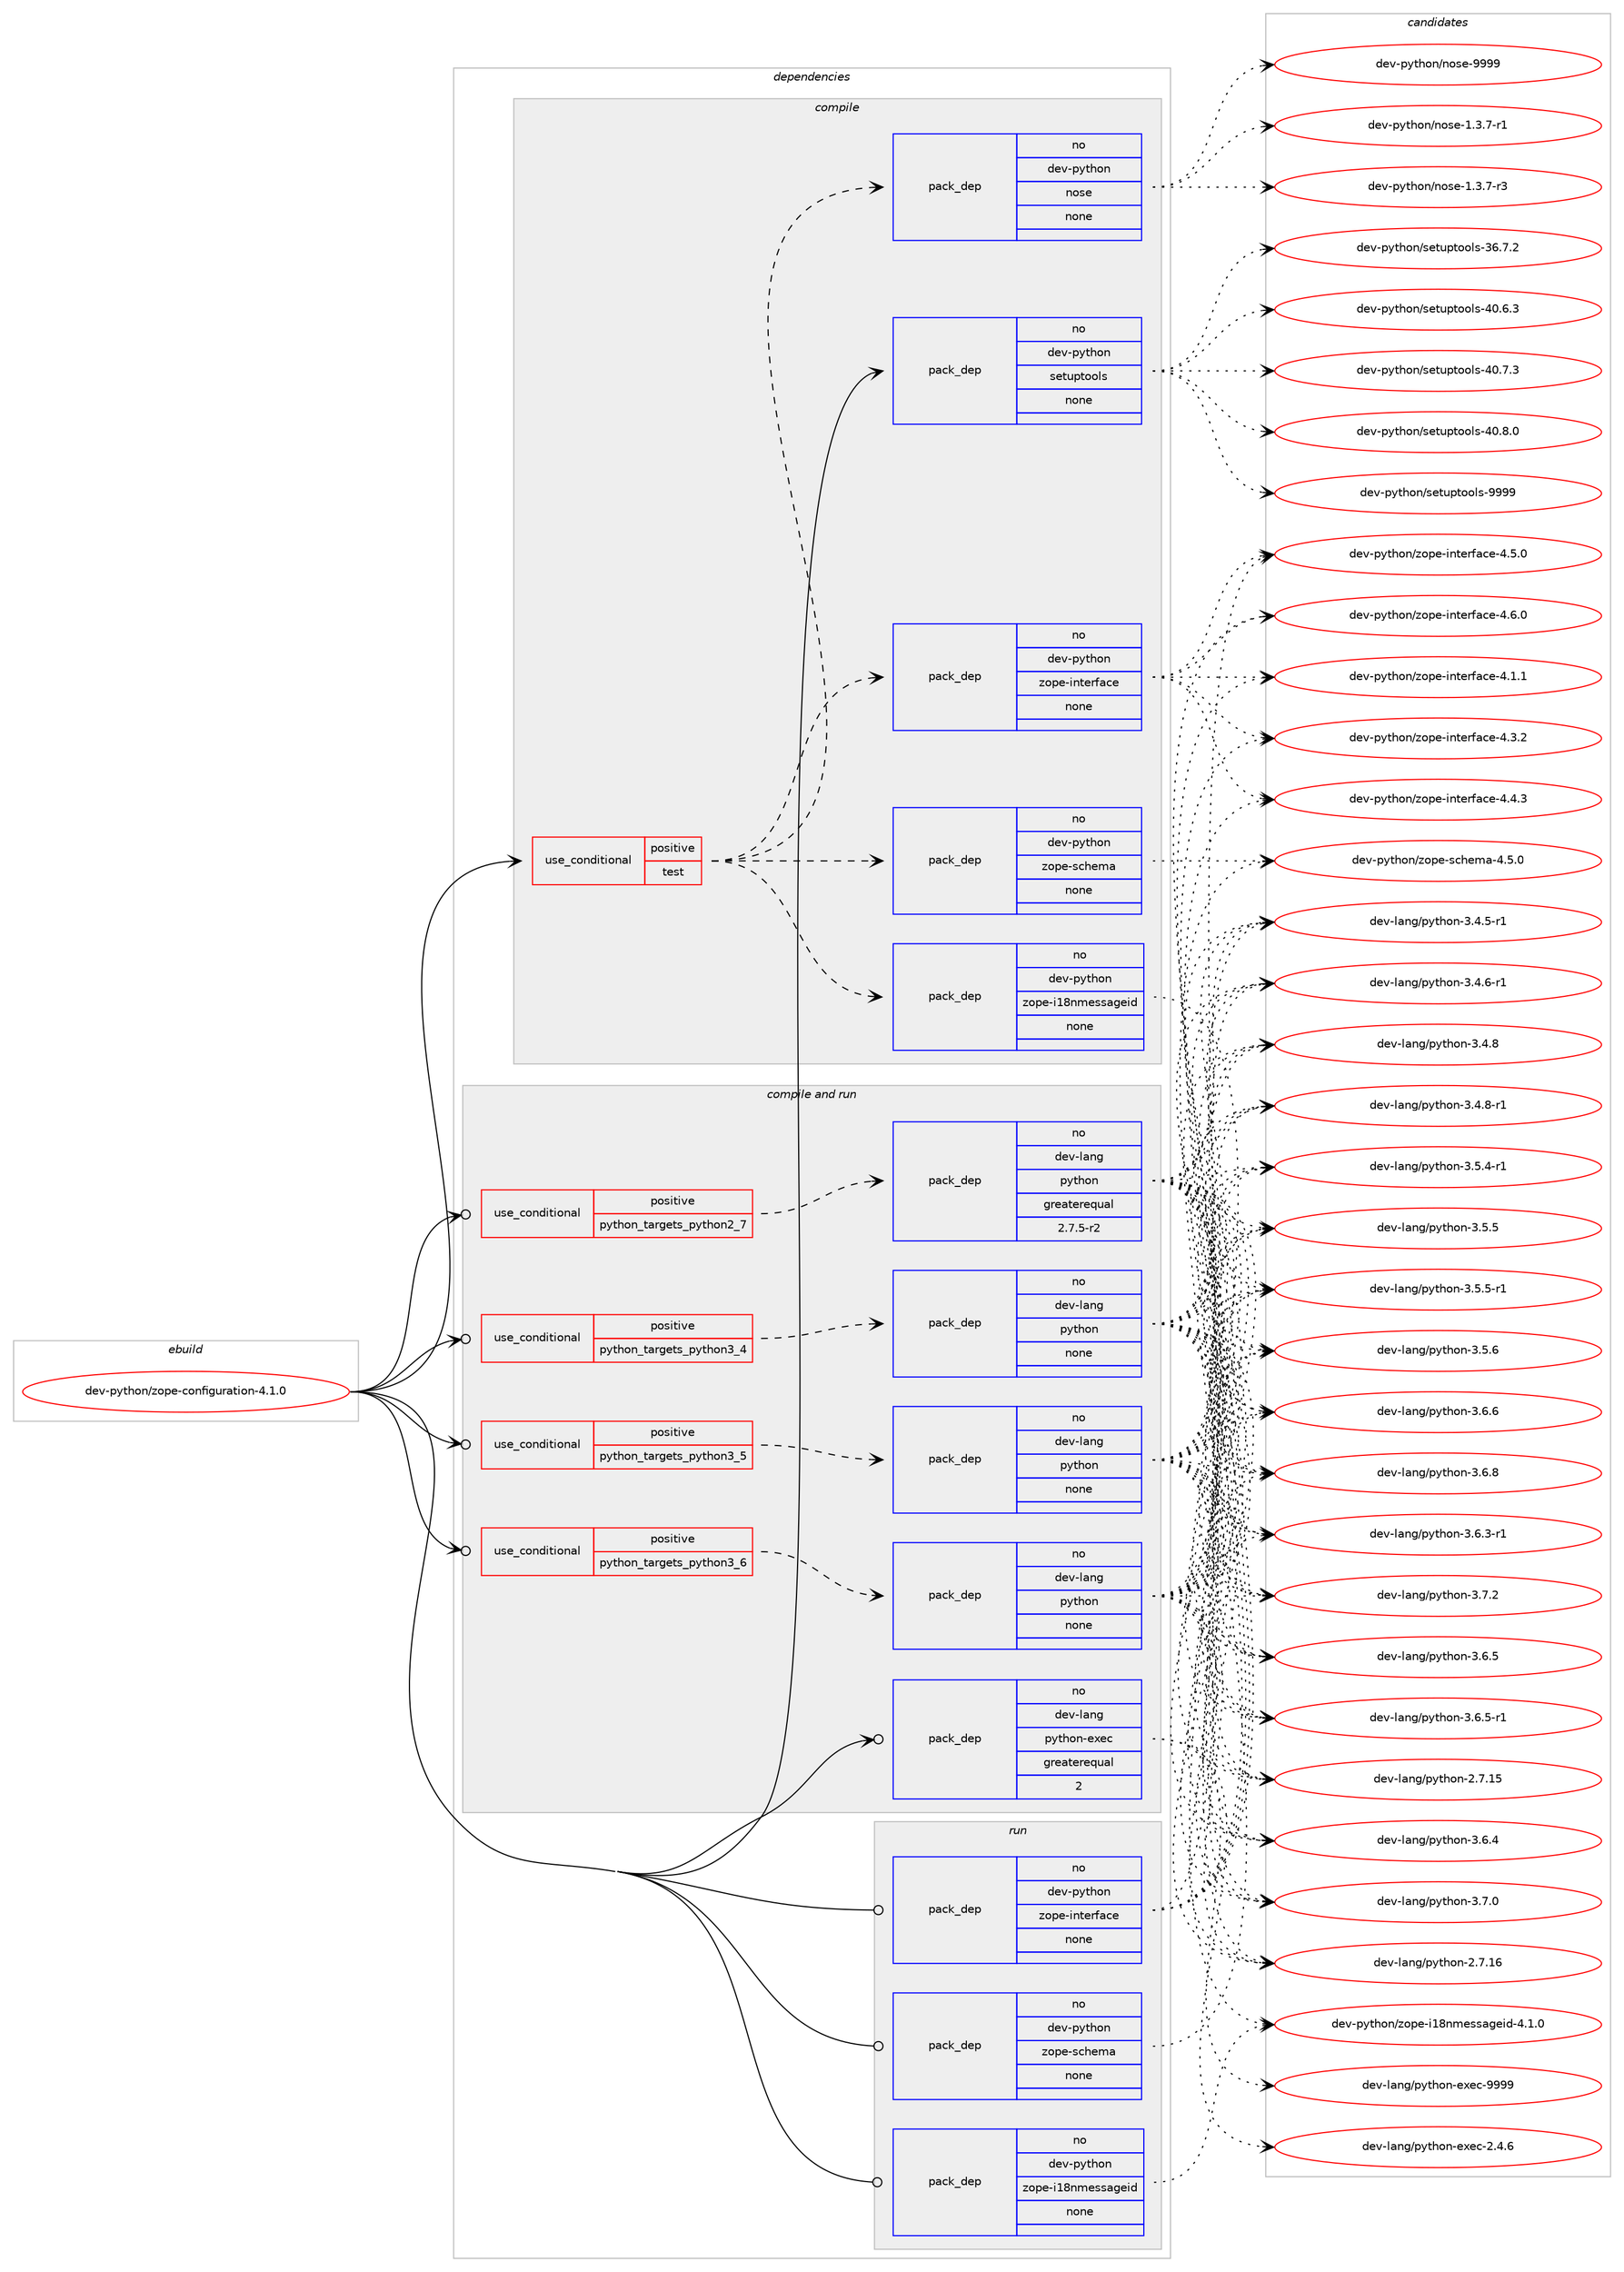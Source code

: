 digraph prolog {

# *************
# Graph options
# *************

newrank=true;
concentrate=true;
compound=true;
graph [rankdir=LR,fontname=Helvetica,fontsize=10,ranksep=1.5];#, ranksep=2.5, nodesep=0.2];
edge  [arrowhead=vee];
node  [fontname=Helvetica,fontsize=10];

# **********
# The ebuild
# **********

subgraph cluster_leftcol {
color=gray;
rank=same;
label=<<i>ebuild</i>>;
id [label="dev-python/zope-configuration-4.1.0", color=red, width=4, href="../dev-python/zope-configuration-4.1.0.svg"];
}

# ****************
# The dependencies
# ****************

subgraph cluster_midcol {
color=gray;
label=<<i>dependencies</i>>;
subgraph cluster_compile {
fillcolor="#eeeeee";
style=filled;
label=<<i>compile</i>>;
subgraph cond387284 {
dependency1449289 [label=<<TABLE BORDER="0" CELLBORDER="1" CELLSPACING="0" CELLPADDING="4"><TR><TD ROWSPAN="3" CELLPADDING="10">use_conditional</TD></TR><TR><TD>positive</TD></TR><TR><TD>test</TD></TR></TABLE>>, shape=none, color=red];
subgraph pack1038632 {
dependency1449290 [label=<<TABLE BORDER="0" CELLBORDER="1" CELLSPACING="0" CELLPADDING="4" WIDTH="220"><TR><TD ROWSPAN="6" CELLPADDING="30">pack_dep</TD></TR><TR><TD WIDTH="110">no</TD></TR><TR><TD>dev-python</TD></TR><TR><TD>zope-i18nmessageid</TD></TR><TR><TD>none</TD></TR><TR><TD></TD></TR></TABLE>>, shape=none, color=blue];
}
dependency1449289:e -> dependency1449290:w [weight=20,style="dashed",arrowhead="vee"];
subgraph pack1038633 {
dependency1449291 [label=<<TABLE BORDER="0" CELLBORDER="1" CELLSPACING="0" CELLPADDING="4" WIDTH="220"><TR><TD ROWSPAN="6" CELLPADDING="30">pack_dep</TD></TR><TR><TD WIDTH="110">no</TD></TR><TR><TD>dev-python</TD></TR><TR><TD>zope-interface</TD></TR><TR><TD>none</TD></TR><TR><TD></TD></TR></TABLE>>, shape=none, color=blue];
}
dependency1449289:e -> dependency1449291:w [weight=20,style="dashed",arrowhead="vee"];
subgraph pack1038634 {
dependency1449292 [label=<<TABLE BORDER="0" CELLBORDER="1" CELLSPACING="0" CELLPADDING="4" WIDTH="220"><TR><TD ROWSPAN="6" CELLPADDING="30">pack_dep</TD></TR><TR><TD WIDTH="110">no</TD></TR><TR><TD>dev-python</TD></TR><TR><TD>zope-schema</TD></TR><TR><TD>none</TD></TR><TR><TD></TD></TR></TABLE>>, shape=none, color=blue];
}
dependency1449289:e -> dependency1449292:w [weight=20,style="dashed",arrowhead="vee"];
subgraph pack1038635 {
dependency1449293 [label=<<TABLE BORDER="0" CELLBORDER="1" CELLSPACING="0" CELLPADDING="4" WIDTH="220"><TR><TD ROWSPAN="6" CELLPADDING="30">pack_dep</TD></TR><TR><TD WIDTH="110">no</TD></TR><TR><TD>dev-python</TD></TR><TR><TD>nose</TD></TR><TR><TD>none</TD></TR><TR><TD></TD></TR></TABLE>>, shape=none, color=blue];
}
dependency1449289:e -> dependency1449293:w [weight=20,style="dashed",arrowhead="vee"];
}
id:e -> dependency1449289:w [weight=20,style="solid",arrowhead="vee"];
subgraph pack1038636 {
dependency1449294 [label=<<TABLE BORDER="0" CELLBORDER="1" CELLSPACING="0" CELLPADDING="4" WIDTH="220"><TR><TD ROWSPAN="6" CELLPADDING="30">pack_dep</TD></TR><TR><TD WIDTH="110">no</TD></TR><TR><TD>dev-python</TD></TR><TR><TD>setuptools</TD></TR><TR><TD>none</TD></TR><TR><TD></TD></TR></TABLE>>, shape=none, color=blue];
}
id:e -> dependency1449294:w [weight=20,style="solid",arrowhead="vee"];
}
subgraph cluster_compileandrun {
fillcolor="#eeeeee";
style=filled;
label=<<i>compile and run</i>>;
subgraph cond387285 {
dependency1449295 [label=<<TABLE BORDER="0" CELLBORDER="1" CELLSPACING="0" CELLPADDING="4"><TR><TD ROWSPAN="3" CELLPADDING="10">use_conditional</TD></TR><TR><TD>positive</TD></TR><TR><TD>python_targets_python2_7</TD></TR></TABLE>>, shape=none, color=red];
subgraph pack1038637 {
dependency1449296 [label=<<TABLE BORDER="0" CELLBORDER="1" CELLSPACING="0" CELLPADDING="4" WIDTH="220"><TR><TD ROWSPAN="6" CELLPADDING="30">pack_dep</TD></TR><TR><TD WIDTH="110">no</TD></TR><TR><TD>dev-lang</TD></TR><TR><TD>python</TD></TR><TR><TD>greaterequal</TD></TR><TR><TD>2.7.5-r2</TD></TR></TABLE>>, shape=none, color=blue];
}
dependency1449295:e -> dependency1449296:w [weight=20,style="dashed",arrowhead="vee"];
}
id:e -> dependency1449295:w [weight=20,style="solid",arrowhead="odotvee"];
subgraph cond387286 {
dependency1449297 [label=<<TABLE BORDER="0" CELLBORDER="1" CELLSPACING="0" CELLPADDING="4"><TR><TD ROWSPAN="3" CELLPADDING="10">use_conditional</TD></TR><TR><TD>positive</TD></TR><TR><TD>python_targets_python3_4</TD></TR></TABLE>>, shape=none, color=red];
subgraph pack1038638 {
dependency1449298 [label=<<TABLE BORDER="0" CELLBORDER="1" CELLSPACING="0" CELLPADDING="4" WIDTH="220"><TR><TD ROWSPAN="6" CELLPADDING="30">pack_dep</TD></TR><TR><TD WIDTH="110">no</TD></TR><TR><TD>dev-lang</TD></TR><TR><TD>python</TD></TR><TR><TD>none</TD></TR><TR><TD></TD></TR></TABLE>>, shape=none, color=blue];
}
dependency1449297:e -> dependency1449298:w [weight=20,style="dashed",arrowhead="vee"];
}
id:e -> dependency1449297:w [weight=20,style="solid",arrowhead="odotvee"];
subgraph cond387287 {
dependency1449299 [label=<<TABLE BORDER="0" CELLBORDER="1" CELLSPACING="0" CELLPADDING="4"><TR><TD ROWSPAN="3" CELLPADDING="10">use_conditional</TD></TR><TR><TD>positive</TD></TR><TR><TD>python_targets_python3_5</TD></TR></TABLE>>, shape=none, color=red];
subgraph pack1038639 {
dependency1449300 [label=<<TABLE BORDER="0" CELLBORDER="1" CELLSPACING="0" CELLPADDING="4" WIDTH="220"><TR><TD ROWSPAN="6" CELLPADDING="30">pack_dep</TD></TR><TR><TD WIDTH="110">no</TD></TR><TR><TD>dev-lang</TD></TR><TR><TD>python</TD></TR><TR><TD>none</TD></TR><TR><TD></TD></TR></TABLE>>, shape=none, color=blue];
}
dependency1449299:e -> dependency1449300:w [weight=20,style="dashed",arrowhead="vee"];
}
id:e -> dependency1449299:w [weight=20,style="solid",arrowhead="odotvee"];
subgraph cond387288 {
dependency1449301 [label=<<TABLE BORDER="0" CELLBORDER="1" CELLSPACING="0" CELLPADDING="4"><TR><TD ROWSPAN="3" CELLPADDING="10">use_conditional</TD></TR><TR><TD>positive</TD></TR><TR><TD>python_targets_python3_6</TD></TR></TABLE>>, shape=none, color=red];
subgraph pack1038640 {
dependency1449302 [label=<<TABLE BORDER="0" CELLBORDER="1" CELLSPACING="0" CELLPADDING="4" WIDTH="220"><TR><TD ROWSPAN="6" CELLPADDING="30">pack_dep</TD></TR><TR><TD WIDTH="110">no</TD></TR><TR><TD>dev-lang</TD></TR><TR><TD>python</TD></TR><TR><TD>none</TD></TR><TR><TD></TD></TR></TABLE>>, shape=none, color=blue];
}
dependency1449301:e -> dependency1449302:w [weight=20,style="dashed",arrowhead="vee"];
}
id:e -> dependency1449301:w [weight=20,style="solid",arrowhead="odotvee"];
subgraph pack1038641 {
dependency1449303 [label=<<TABLE BORDER="0" CELLBORDER="1" CELLSPACING="0" CELLPADDING="4" WIDTH="220"><TR><TD ROWSPAN="6" CELLPADDING="30">pack_dep</TD></TR><TR><TD WIDTH="110">no</TD></TR><TR><TD>dev-lang</TD></TR><TR><TD>python-exec</TD></TR><TR><TD>greaterequal</TD></TR><TR><TD>2</TD></TR></TABLE>>, shape=none, color=blue];
}
id:e -> dependency1449303:w [weight=20,style="solid",arrowhead="odotvee"];
}
subgraph cluster_run {
fillcolor="#eeeeee";
style=filled;
label=<<i>run</i>>;
subgraph pack1038642 {
dependency1449304 [label=<<TABLE BORDER="0" CELLBORDER="1" CELLSPACING="0" CELLPADDING="4" WIDTH="220"><TR><TD ROWSPAN="6" CELLPADDING="30">pack_dep</TD></TR><TR><TD WIDTH="110">no</TD></TR><TR><TD>dev-python</TD></TR><TR><TD>zope-i18nmessageid</TD></TR><TR><TD>none</TD></TR><TR><TD></TD></TR></TABLE>>, shape=none, color=blue];
}
id:e -> dependency1449304:w [weight=20,style="solid",arrowhead="odot"];
subgraph pack1038643 {
dependency1449305 [label=<<TABLE BORDER="0" CELLBORDER="1" CELLSPACING="0" CELLPADDING="4" WIDTH="220"><TR><TD ROWSPAN="6" CELLPADDING="30">pack_dep</TD></TR><TR><TD WIDTH="110">no</TD></TR><TR><TD>dev-python</TD></TR><TR><TD>zope-interface</TD></TR><TR><TD>none</TD></TR><TR><TD></TD></TR></TABLE>>, shape=none, color=blue];
}
id:e -> dependency1449305:w [weight=20,style="solid",arrowhead="odot"];
subgraph pack1038644 {
dependency1449306 [label=<<TABLE BORDER="0" CELLBORDER="1" CELLSPACING="0" CELLPADDING="4" WIDTH="220"><TR><TD ROWSPAN="6" CELLPADDING="30">pack_dep</TD></TR><TR><TD WIDTH="110">no</TD></TR><TR><TD>dev-python</TD></TR><TR><TD>zope-schema</TD></TR><TR><TD>none</TD></TR><TR><TD></TD></TR></TABLE>>, shape=none, color=blue];
}
id:e -> dependency1449306:w [weight=20,style="solid",arrowhead="odot"];
}
}

# **************
# The candidates
# **************

subgraph cluster_choices {
rank=same;
color=gray;
label=<<i>candidates</i>>;

subgraph choice1038632 {
color=black;
nodesep=1;
choice100101118451121211161041111104712211111210145105495611010910111511597103101105100455246494648 [label="dev-python/zope-i18nmessageid-4.1.0", color=red, width=4,href="../dev-python/zope-i18nmessageid-4.1.0.svg"];
dependency1449290:e -> choice100101118451121211161041111104712211111210145105495611010910111511597103101105100455246494648:w [style=dotted,weight="100"];
}
subgraph choice1038633 {
color=black;
nodesep=1;
choice1001011184511212111610411111047122111112101451051101161011141029799101455246494649 [label="dev-python/zope-interface-4.1.1", color=red, width=4,href="../dev-python/zope-interface-4.1.1.svg"];
choice1001011184511212111610411111047122111112101451051101161011141029799101455246514650 [label="dev-python/zope-interface-4.3.2", color=red, width=4,href="../dev-python/zope-interface-4.3.2.svg"];
choice1001011184511212111610411111047122111112101451051101161011141029799101455246524651 [label="dev-python/zope-interface-4.4.3", color=red, width=4,href="../dev-python/zope-interface-4.4.3.svg"];
choice1001011184511212111610411111047122111112101451051101161011141029799101455246534648 [label="dev-python/zope-interface-4.5.0", color=red, width=4,href="../dev-python/zope-interface-4.5.0.svg"];
choice1001011184511212111610411111047122111112101451051101161011141029799101455246544648 [label="dev-python/zope-interface-4.6.0", color=red, width=4,href="../dev-python/zope-interface-4.6.0.svg"];
dependency1449291:e -> choice1001011184511212111610411111047122111112101451051101161011141029799101455246494649:w [style=dotted,weight="100"];
dependency1449291:e -> choice1001011184511212111610411111047122111112101451051101161011141029799101455246514650:w [style=dotted,weight="100"];
dependency1449291:e -> choice1001011184511212111610411111047122111112101451051101161011141029799101455246524651:w [style=dotted,weight="100"];
dependency1449291:e -> choice1001011184511212111610411111047122111112101451051101161011141029799101455246534648:w [style=dotted,weight="100"];
dependency1449291:e -> choice1001011184511212111610411111047122111112101451051101161011141029799101455246544648:w [style=dotted,weight="100"];
}
subgraph choice1038634 {
color=black;
nodesep=1;
choice1001011184511212111610411111047122111112101451159910410110997455246534648 [label="dev-python/zope-schema-4.5.0", color=red, width=4,href="../dev-python/zope-schema-4.5.0.svg"];
dependency1449292:e -> choice1001011184511212111610411111047122111112101451159910410110997455246534648:w [style=dotted,weight="100"];
}
subgraph choice1038635 {
color=black;
nodesep=1;
choice10010111845112121116104111110471101111151014549465146554511449 [label="dev-python/nose-1.3.7-r1", color=red, width=4,href="../dev-python/nose-1.3.7-r1.svg"];
choice10010111845112121116104111110471101111151014549465146554511451 [label="dev-python/nose-1.3.7-r3", color=red, width=4,href="../dev-python/nose-1.3.7-r3.svg"];
choice10010111845112121116104111110471101111151014557575757 [label="dev-python/nose-9999", color=red, width=4,href="../dev-python/nose-9999.svg"];
dependency1449293:e -> choice10010111845112121116104111110471101111151014549465146554511449:w [style=dotted,weight="100"];
dependency1449293:e -> choice10010111845112121116104111110471101111151014549465146554511451:w [style=dotted,weight="100"];
dependency1449293:e -> choice10010111845112121116104111110471101111151014557575757:w [style=dotted,weight="100"];
}
subgraph choice1038636 {
color=black;
nodesep=1;
choice100101118451121211161041111104711510111611711211611111110811545515446554650 [label="dev-python/setuptools-36.7.2", color=red, width=4,href="../dev-python/setuptools-36.7.2.svg"];
choice100101118451121211161041111104711510111611711211611111110811545524846544651 [label="dev-python/setuptools-40.6.3", color=red, width=4,href="../dev-python/setuptools-40.6.3.svg"];
choice100101118451121211161041111104711510111611711211611111110811545524846554651 [label="dev-python/setuptools-40.7.3", color=red, width=4,href="../dev-python/setuptools-40.7.3.svg"];
choice100101118451121211161041111104711510111611711211611111110811545524846564648 [label="dev-python/setuptools-40.8.0", color=red, width=4,href="../dev-python/setuptools-40.8.0.svg"];
choice10010111845112121116104111110471151011161171121161111111081154557575757 [label="dev-python/setuptools-9999", color=red, width=4,href="../dev-python/setuptools-9999.svg"];
dependency1449294:e -> choice100101118451121211161041111104711510111611711211611111110811545515446554650:w [style=dotted,weight="100"];
dependency1449294:e -> choice100101118451121211161041111104711510111611711211611111110811545524846544651:w [style=dotted,weight="100"];
dependency1449294:e -> choice100101118451121211161041111104711510111611711211611111110811545524846554651:w [style=dotted,weight="100"];
dependency1449294:e -> choice100101118451121211161041111104711510111611711211611111110811545524846564648:w [style=dotted,weight="100"];
dependency1449294:e -> choice10010111845112121116104111110471151011161171121161111111081154557575757:w [style=dotted,weight="100"];
}
subgraph choice1038637 {
color=black;
nodesep=1;
choice10010111845108971101034711212111610411111045504655464953 [label="dev-lang/python-2.7.15", color=red, width=4,href="../dev-lang/python-2.7.15.svg"];
choice10010111845108971101034711212111610411111045504655464954 [label="dev-lang/python-2.7.16", color=red, width=4,href="../dev-lang/python-2.7.16.svg"];
choice1001011184510897110103471121211161041111104551465246534511449 [label="dev-lang/python-3.4.5-r1", color=red, width=4,href="../dev-lang/python-3.4.5-r1.svg"];
choice1001011184510897110103471121211161041111104551465246544511449 [label="dev-lang/python-3.4.6-r1", color=red, width=4,href="../dev-lang/python-3.4.6-r1.svg"];
choice100101118451089711010347112121116104111110455146524656 [label="dev-lang/python-3.4.8", color=red, width=4,href="../dev-lang/python-3.4.8.svg"];
choice1001011184510897110103471121211161041111104551465246564511449 [label="dev-lang/python-3.4.8-r1", color=red, width=4,href="../dev-lang/python-3.4.8-r1.svg"];
choice1001011184510897110103471121211161041111104551465346524511449 [label="dev-lang/python-3.5.4-r1", color=red, width=4,href="../dev-lang/python-3.5.4-r1.svg"];
choice100101118451089711010347112121116104111110455146534653 [label="dev-lang/python-3.5.5", color=red, width=4,href="../dev-lang/python-3.5.5.svg"];
choice1001011184510897110103471121211161041111104551465346534511449 [label="dev-lang/python-3.5.5-r1", color=red, width=4,href="../dev-lang/python-3.5.5-r1.svg"];
choice100101118451089711010347112121116104111110455146534654 [label="dev-lang/python-3.5.6", color=red, width=4,href="../dev-lang/python-3.5.6.svg"];
choice1001011184510897110103471121211161041111104551465446514511449 [label="dev-lang/python-3.6.3-r1", color=red, width=4,href="../dev-lang/python-3.6.3-r1.svg"];
choice100101118451089711010347112121116104111110455146544652 [label="dev-lang/python-3.6.4", color=red, width=4,href="../dev-lang/python-3.6.4.svg"];
choice100101118451089711010347112121116104111110455146544653 [label="dev-lang/python-3.6.5", color=red, width=4,href="../dev-lang/python-3.6.5.svg"];
choice1001011184510897110103471121211161041111104551465446534511449 [label="dev-lang/python-3.6.5-r1", color=red, width=4,href="../dev-lang/python-3.6.5-r1.svg"];
choice100101118451089711010347112121116104111110455146544654 [label="dev-lang/python-3.6.6", color=red, width=4,href="../dev-lang/python-3.6.6.svg"];
choice100101118451089711010347112121116104111110455146544656 [label="dev-lang/python-3.6.8", color=red, width=4,href="../dev-lang/python-3.6.8.svg"];
choice100101118451089711010347112121116104111110455146554648 [label="dev-lang/python-3.7.0", color=red, width=4,href="../dev-lang/python-3.7.0.svg"];
choice100101118451089711010347112121116104111110455146554650 [label="dev-lang/python-3.7.2", color=red, width=4,href="../dev-lang/python-3.7.2.svg"];
dependency1449296:e -> choice10010111845108971101034711212111610411111045504655464953:w [style=dotted,weight="100"];
dependency1449296:e -> choice10010111845108971101034711212111610411111045504655464954:w [style=dotted,weight="100"];
dependency1449296:e -> choice1001011184510897110103471121211161041111104551465246534511449:w [style=dotted,weight="100"];
dependency1449296:e -> choice1001011184510897110103471121211161041111104551465246544511449:w [style=dotted,weight="100"];
dependency1449296:e -> choice100101118451089711010347112121116104111110455146524656:w [style=dotted,weight="100"];
dependency1449296:e -> choice1001011184510897110103471121211161041111104551465246564511449:w [style=dotted,weight="100"];
dependency1449296:e -> choice1001011184510897110103471121211161041111104551465346524511449:w [style=dotted,weight="100"];
dependency1449296:e -> choice100101118451089711010347112121116104111110455146534653:w [style=dotted,weight="100"];
dependency1449296:e -> choice1001011184510897110103471121211161041111104551465346534511449:w [style=dotted,weight="100"];
dependency1449296:e -> choice100101118451089711010347112121116104111110455146534654:w [style=dotted,weight="100"];
dependency1449296:e -> choice1001011184510897110103471121211161041111104551465446514511449:w [style=dotted,weight="100"];
dependency1449296:e -> choice100101118451089711010347112121116104111110455146544652:w [style=dotted,weight="100"];
dependency1449296:e -> choice100101118451089711010347112121116104111110455146544653:w [style=dotted,weight="100"];
dependency1449296:e -> choice1001011184510897110103471121211161041111104551465446534511449:w [style=dotted,weight="100"];
dependency1449296:e -> choice100101118451089711010347112121116104111110455146544654:w [style=dotted,weight="100"];
dependency1449296:e -> choice100101118451089711010347112121116104111110455146544656:w [style=dotted,weight="100"];
dependency1449296:e -> choice100101118451089711010347112121116104111110455146554648:w [style=dotted,weight="100"];
dependency1449296:e -> choice100101118451089711010347112121116104111110455146554650:w [style=dotted,weight="100"];
}
subgraph choice1038638 {
color=black;
nodesep=1;
choice10010111845108971101034711212111610411111045504655464953 [label="dev-lang/python-2.7.15", color=red, width=4,href="../dev-lang/python-2.7.15.svg"];
choice10010111845108971101034711212111610411111045504655464954 [label="dev-lang/python-2.7.16", color=red, width=4,href="../dev-lang/python-2.7.16.svg"];
choice1001011184510897110103471121211161041111104551465246534511449 [label="dev-lang/python-3.4.5-r1", color=red, width=4,href="../dev-lang/python-3.4.5-r1.svg"];
choice1001011184510897110103471121211161041111104551465246544511449 [label="dev-lang/python-3.4.6-r1", color=red, width=4,href="../dev-lang/python-3.4.6-r1.svg"];
choice100101118451089711010347112121116104111110455146524656 [label="dev-lang/python-3.4.8", color=red, width=4,href="../dev-lang/python-3.4.8.svg"];
choice1001011184510897110103471121211161041111104551465246564511449 [label="dev-lang/python-3.4.8-r1", color=red, width=4,href="../dev-lang/python-3.4.8-r1.svg"];
choice1001011184510897110103471121211161041111104551465346524511449 [label="dev-lang/python-3.5.4-r1", color=red, width=4,href="../dev-lang/python-3.5.4-r1.svg"];
choice100101118451089711010347112121116104111110455146534653 [label="dev-lang/python-3.5.5", color=red, width=4,href="../dev-lang/python-3.5.5.svg"];
choice1001011184510897110103471121211161041111104551465346534511449 [label="dev-lang/python-3.5.5-r1", color=red, width=4,href="../dev-lang/python-3.5.5-r1.svg"];
choice100101118451089711010347112121116104111110455146534654 [label="dev-lang/python-3.5.6", color=red, width=4,href="../dev-lang/python-3.5.6.svg"];
choice1001011184510897110103471121211161041111104551465446514511449 [label="dev-lang/python-3.6.3-r1", color=red, width=4,href="../dev-lang/python-3.6.3-r1.svg"];
choice100101118451089711010347112121116104111110455146544652 [label="dev-lang/python-3.6.4", color=red, width=4,href="../dev-lang/python-3.6.4.svg"];
choice100101118451089711010347112121116104111110455146544653 [label="dev-lang/python-3.6.5", color=red, width=4,href="../dev-lang/python-3.6.5.svg"];
choice1001011184510897110103471121211161041111104551465446534511449 [label="dev-lang/python-3.6.5-r1", color=red, width=4,href="../dev-lang/python-3.6.5-r1.svg"];
choice100101118451089711010347112121116104111110455146544654 [label="dev-lang/python-3.6.6", color=red, width=4,href="../dev-lang/python-3.6.6.svg"];
choice100101118451089711010347112121116104111110455146544656 [label="dev-lang/python-3.6.8", color=red, width=4,href="../dev-lang/python-3.6.8.svg"];
choice100101118451089711010347112121116104111110455146554648 [label="dev-lang/python-3.7.0", color=red, width=4,href="../dev-lang/python-3.7.0.svg"];
choice100101118451089711010347112121116104111110455146554650 [label="dev-lang/python-3.7.2", color=red, width=4,href="../dev-lang/python-3.7.2.svg"];
dependency1449298:e -> choice10010111845108971101034711212111610411111045504655464953:w [style=dotted,weight="100"];
dependency1449298:e -> choice10010111845108971101034711212111610411111045504655464954:w [style=dotted,weight="100"];
dependency1449298:e -> choice1001011184510897110103471121211161041111104551465246534511449:w [style=dotted,weight="100"];
dependency1449298:e -> choice1001011184510897110103471121211161041111104551465246544511449:w [style=dotted,weight="100"];
dependency1449298:e -> choice100101118451089711010347112121116104111110455146524656:w [style=dotted,weight="100"];
dependency1449298:e -> choice1001011184510897110103471121211161041111104551465246564511449:w [style=dotted,weight="100"];
dependency1449298:e -> choice1001011184510897110103471121211161041111104551465346524511449:w [style=dotted,weight="100"];
dependency1449298:e -> choice100101118451089711010347112121116104111110455146534653:w [style=dotted,weight="100"];
dependency1449298:e -> choice1001011184510897110103471121211161041111104551465346534511449:w [style=dotted,weight="100"];
dependency1449298:e -> choice100101118451089711010347112121116104111110455146534654:w [style=dotted,weight="100"];
dependency1449298:e -> choice1001011184510897110103471121211161041111104551465446514511449:w [style=dotted,weight="100"];
dependency1449298:e -> choice100101118451089711010347112121116104111110455146544652:w [style=dotted,weight="100"];
dependency1449298:e -> choice100101118451089711010347112121116104111110455146544653:w [style=dotted,weight="100"];
dependency1449298:e -> choice1001011184510897110103471121211161041111104551465446534511449:w [style=dotted,weight="100"];
dependency1449298:e -> choice100101118451089711010347112121116104111110455146544654:w [style=dotted,weight="100"];
dependency1449298:e -> choice100101118451089711010347112121116104111110455146544656:w [style=dotted,weight="100"];
dependency1449298:e -> choice100101118451089711010347112121116104111110455146554648:w [style=dotted,weight="100"];
dependency1449298:e -> choice100101118451089711010347112121116104111110455146554650:w [style=dotted,weight="100"];
}
subgraph choice1038639 {
color=black;
nodesep=1;
choice10010111845108971101034711212111610411111045504655464953 [label="dev-lang/python-2.7.15", color=red, width=4,href="../dev-lang/python-2.7.15.svg"];
choice10010111845108971101034711212111610411111045504655464954 [label="dev-lang/python-2.7.16", color=red, width=4,href="../dev-lang/python-2.7.16.svg"];
choice1001011184510897110103471121211161041111104551465246534511449 [label="dev-lang/python-3.4.5-r1", color=red, width=4,href="../dev-lang/python-3.4.5-r1.svg"];
choice1001011184510897110103471121211161041111104551465246544511449 [label="dev-lang/python-3.4.6-r1", color=red, width=4,href="../dev-lang/python-3.4.6-r1.svg"];
choice100101118451089711010347112121116104111110455146524656 [label="dev-lang/python-3.4.8", color=red, width=4,href="../dev-lang/python-3.4.8.svg"];
choice1001011184510897110103471121211161041111104551465246564511449 [label="dev-lang/python-3.4.8-r1", color=red, width=4,href="../dev-lang/python-3.4.8-r1.svg"];
choice1001011184510897110103471121211161041111104551465346524511449 [label="dev-lang/python-3.5.4-r1", color=red, width=4,href="../dev-lang/python-3.5.4-r1.svg"];
choice100101118451089711010347112121116104111110455146534653 [label="dev-lang/python-3.5.5", color=red, width=4,href="../dev-lang/python-3.5.5.svg"];
choice1001011184510897110103471121211161041111104551465346534511449 [label="dev-lang/python-3.5.5-r1", color=red, width=4,href="../dev-lang/python-3.5.5-r1.svg"];
choice100101118451089711010347112121116104111110455146534654 [label="dev-lang/python-3.5.6", color=red, width=4,href="../dev-lang/python-3.5.6.svg"];
choice1001011184510897110103471121211161041111104551465446514511449 [label="dev-lang/python-3.6.3-r1", color=red, width=4,href="../dev-lang/python-3.6.3-r1.svg"];
choice100101118451089711010347112121116104111110455146544652 [label="dev-lang/python-3.6.4", color=red, width=4,href="../dev-lang/python-3.6.4.svg"];
choice100101118451089711010347112121116104111110455146544653 [label="dev-lang/python-3.6.5", color=red, width=4,href="../dev-lang/python-3.6.5.svg"];
choice1001011184510897110103471121211161041111104551465446534511449 [label="dev-lang/python-3.6.5-r1", color=red, width=4,href="../dev-lang/python-3.6.5-r1.svg"];
choice100101118451089711010347112121116104111110455146544654 [label="dev-lang/python-3.6.6", color=red, width=4,href="../dev-lang/python-3.6.6.svg"];
choice100101118451089711010347112121116104111110455146544656 [label="dev-lang/python-3.6.8", color=red, width=4,href="../dev-lang/python-3.6.8.svg"];
choice100101118451089711010347112121116104111110455146554648 [label="dev-lang/python-3.7.0", color=red, width=4,href="../dev-lang/python-3.7.0.svg"];
choice100101118451089711010347112121116104111110455146554650 [label="dev-lang/python-3.7.2", color=red, width=4,href="../dev-lang/python-3.7.2.svg"];
dependency1449300:e -> choice10010111845108971101034711212111610411111045504655464953:w [style=dotted,weight="100"];
dependency1449300:e -> choice10010111845108971101034711212111610411111045504655464954:w [style=dotted,weight="100"];
dependency1449300:e -> choice1001011184510897110103471121211161041111104551465246534511449:w [style=dotted,weight="100"];
dependency1449300:e -> choice1001011184510897110103471121211161041111104551465246544511449:w [style=dotted,weight="100"];
dependency1449300:e -> choice100101118451089711010347112121116104111110455146524656:w [style=dotted,weight="100"];
dependency1449300:e -> choice1001011184510897110103471121211161041111104551465246564511449:w [style=dotted,weight="100"];
dependency1449300:e -> choice1001011184510897110103471121211161041111104551465346524511449:w [style=dotted,weight="100"];
dependency1449300:e -> choice100101118451089711010347112121116104111110455146534653:w [style=dotted,weight="100"];
dependency1449300:e -> choice1001011184510897110103471121211161041111104551465346534511449:w [style=dotted,weight="100"];
dependency1449300:e -> choice100101118451089711010347112121116104111110455146534654:w [style=dotted,weight="100"];
dependency1449300:e -> choice1001011184510897110103471121211161041111104551465446514511449:w [style=dotted,weight="100"];
dependency1449300:e -> choice100101118451089711010347112121116104111110455146544652:w [style=dotted,weight="100"];
dependency1449300:e -> choice100101118451089711010347112121116104111110455146544653:w [style=dotted,weight="100"];
dependency1449300:e -> choice1001011184510897110103471121211161041111104551465446534511449:w [style=dotted,weight="100"];
dependency1449300:e -> choice100101118451089711010347112121116104111110455146544654:w [style=dotted,weight="100"];
dependency1449300:e -> choice100101118451089711010347112121116104111110455146544656:w [style=dotted,weight="100"];
dependency1449300:e -> choice100101118451089711010347112121116104111110455146554648:w [style=dotted,weight="100"];
dependency1449300:e -> choice100101118451089711010347112121116104111110455146554650:w [style=dotted,weight="100"];
}
subgraph choice1038640 {
color=black;
nodesep=1;
choice10010111845108971101034711212111610411111045504655464953 [label="dev-lang/python-2.7.15", color=red, width=4,href="../dev-lang/python-2.7.15.svg"];
choice10010111845108971101034711212111610411111045504655464954 [label="dev-lang/python-2.7.16", color=red, width=4,href="../dev-lang/python-2.7.16.svg"];
choice1001011184510897110103471121211161041111104551465246534511449 [label="dev-lang/python-3.4.5-r1", color=red, width=4,href="../dev-lang/python-3.4.5-r1.svg"];
choice1001011184510897110103471121211161041111104551465246544511449 [label="dev-lang/python-3.4.6-r1", color=red, width=4,href="../dev-lang/python-3.4.6-r1.svg"];
choice100101118451089711010347112121116104111110455146524656 [label="dev-lang/python-3.4.8", color=red, width=4,href="../dev-lang/python-3.4.8.svg"];
choice1001011184510897110103471121211161041111104551465246564511449 [label="dev-lang/python-3.4.8-r1", color=red, width=4,href="../dev-lang/python-3.4.8-r1.svg"];
choice1001011184510897110103471121211161041111104551465346524511449 [label="dev-lang/python-3.5.4-r1", color=red, width=4,href="../dev-lang/python-3.5.4-r1.svg"];
choice100101118451089711010347112121116104111110455146534653 [label="dev-lang/python-3.5.5", color=red, width=4,href="../dev-lang/python-3.5.5.svg"];
choice1001011184510897110103471121211161041111104551465346534511449 [label="dev-lang/python-3.5.5-r1", color=red, width=4,href="../dev-lang/python-3.5.5-r1.svg"];
choice100101118451089711010347112121116104111110455146534654 [label="dev-lang/python-3.5.6", color=red, width=4,href="../dev-lang/python-3.5.6.svg"];
choice1001011184510897110103471121211161041111104551465446514511449 [label="dev-lang/python-3.6.3-r1", color=red, width=4,href="../dev-lang/python-3.6.3-r1.svg"];
choice100101118451089711010347112121116104111110455146544652 [label="dev-lang/python-3.6.4", color=red, width=4,href="../dev-lang/python-3.6.4.svg"];
choice100101118451089711010347112121116104111110455146544653 [label="dev-lang/python-3.6.5", color=red, width=4,href="../dev-lang/python-3.6.5.svg"];
choice1001011184510897110103471121211161041111104551465446534511449 [label="dev-lang/python-3.6.5-r1", color=red, width=4,href="../dev-lang/python-3.6.5-r1.svg"];
choice100101118451089711010347112121116104111110455146544654 [label="dev-lang/python-3.6.6", color=red, width=4,href="../dev-lang/python-3.6.6.svg"];
choice100101118451089711010347112121116104111110455146544656 [label="dev-lang/python-3.6.8", color=red, width=4,href="../dev-lang/python-3.6.8.svg"];
choice100101118451089711010347112121116104111110455146554648 [label="dev-lang/python-3.7.0", color=red, width=4,href="../dev-lang/python-3.7.0.svg"];
choice100101118451089711010347112121116104111110455146554650 [label="dev-lang/python-3.7.2", color=red, width=4,href="../dev-lang/python-3.7.2.svg"];
dependency1449302:e -> choice10010111845108971101034711212111610411111045504655464953:w [style=dotted,weight="100"];
dependency1449302:e -> choice10010111845108971101034711212111610411111045504655464954:w [style=dotted,weight="100"];
dependency1449302:e -> choice1001011184510897110103471121211161041111104551465246534511449:w [style=dotted,weight="100"];
dependency1449302:e -> choice1001011184510897110103471121211161041111104551465246544511449:w [style=dotted,weight="100"];
dependency1449302:e -> choice100101118451089711010347112121116104111110455146524656:w [style=dotted,weight="100"];
dependency1449302:e -> choice1001011184510897110103471121211161041111104551465246564511449:w [style=dotted,weight="100"];
dependency1449302:e -> choice1001011184510897110103471121211161041111104551465346524511449:w [style=dotted,weight="100"];
dependency1449302:e -> choice100101118451089711010347112121116104111110455146534653:w [style=dotted,weight="100"];
dependency1449302:e -> choice1001011184510897110103471121211161041111104551465346534511449:w [style=dotted,weight="100"];
dependency1449302:e -> choice100101118451089711010347112121116104111110455146534654:w [style=dotted,weight="100"];
dependency1449302:e -> choice1001011184510897110103471121211161041111104551465446514511449:w [style=dotted,weight="100"];
dependency1449302:e -> choice100101118451089711010347112121116104111110455146544652:w [style=dotted,weight="100"];
dependency1449302:e -> choice100101118451089711010347112121116104111110455146544653:w [style=dotted,weight="100"];
dependency1449302:e -> choice1001011184510897110103471121211161041111104551465446534511449:w [style=dotted,weight="100"];
dependency1449302:e -> choice100101118451089711010347112121116104111110455146544654:w [style=dotted,weight="100"];
dependency1449302:e -> choice100101118451089711010347112121116104111110455146544656:w [style=dotted,weight="100"];
dependency1449302:e -> choice100101118451089711010347112121116104111110455146554648:w [style=dotted,weight="100"];
dependency1449302:e -> choice100101118451089711010347112121116104111110455146554650:w [style=dotted,weight="100"];
}
subgraph choice1038641 {
color=black;
nodesep=1;
choice1001011184510897110103471121211161041111104510112010199455046524654 [label="dev-lang/python-exec-2.4.6", color=red, width=4,href="../dev-lang/python-exec-2.4.6.svg"];
choice10010111845108971101034711212111610411111045101120101994557575757 [label="dev-lang/python-exec-9999", color=red, width=4,href="../dev-lang/python-exec-9999.svg"];
dependency1449303:e -> choice1001011184510897110103471121211161041111104510112010199455046524654:w [style=dotted,weight="100"];
dependency1449303:e -> choice10010111845108971101034711212111610411111045101120101994557575757:w [style=dotted,weight="100"];
}
subgraph choice1038642 {
color=black;
nodesep=1;
choice100101118451121211161041111104712211111210145105495611010910111511597103101105100455246494648 [label="dev-python/zope-i18nmessageid-4.1.0", color=red, width=4,href="../dev-python/zope-i18nmessageid-4.1.0.svg"];
dependency1449304:e -> choice100101118451121211161041111104712211111210145105495611010910111511597103101105100455246494648:w [style=dotted,weight="100"];
}
subgraph choice1038643 {
color=black;
nodesep=1;
choice1001011184511212111610411111047122111112101451051101161011141029799101455246494649 [label="dev-python/zope-interface-4.1.1", color=red, width=4,href="../dev-python/zope-interface-4.1.1.svg"];
choice1001011184511212111610411111047122111112101451051101161011141029799101455246514650 [label="dev-python/zope-interface-4.3.2", color=red, width=4,href="../dev-python/zope-interface-4.3.2.svg"];
choice1001011184511212111610411111047122111112101451051101161011141029799101455246524651 [label="dev-python/zope-interface-4.4.3", color=red, width=4,href="../dev-python/zope-interface-4.4.3.svg"];
choice1001011184511212111610411111047122111112101451051101161011141029799101455246534648 [label="dev-python/zope-interface-4.5.0", color=red, width=4,href="../dev-python/zope-interface-4.5.0.svg"];
choice1001011184511212111610411111047122111112101451051101161011141029799101455246544648 [label="dev-python/zope-interface-4.6.0", color=red, width=4,href="../dev-python/zope-interface-4.6.0.svg"];
dependency1449305:e -> choice1001011184511212111610411111047122111112101451051101161011141029799101455246494649:w [style=dotted,weight="100"];
dependency1449305:e -> choice1001011184511212111610411111047122111112101451051101161011141029799101455246514650:w [style=dotted,weight="100"];
dependency1449305:e -> choice1001011184511212111610411111047122111112101451051101161011141029799101455246524651:w [style=dotted,weight="100"];
dependency1449305:e -> choice1001011184511212111610411111047122111112101451051101161011141029799101455246534648:w [style=dotted,weight="100"];
dependency1449305:e -> choice1001011184511212111610411111047122111112101451051101161011141029799101455246544648:w [style=dotted,weight="100"];
}
subgraph choice1038644 {
color=black;
nodesep=1;
choice1001011184511212111610411111047122111112101451159910410110997455246534648 [label="dev-python/zope-schema-4.5.0", color=red, width=4,href="../dev-python/zope-schema-4.5.0.svg"];
dependency1449306:e -> choice1001011184511212111610411111047122111112101451159910410110997455246534648:w [style=dotted,weight="100"];
}
}

}
